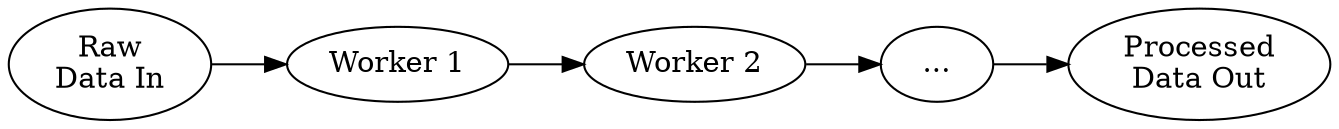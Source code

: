 
digraph {
    rankdir=LR;
    //size="8,5"
    //node [shape = square]; 2;
    //node [shape = none];

    0 [label="Raw\nData In"];
    1 [label="Worker 1"];
    2 [label="Worker 2"];
    3 [label="..."];
    4 [label="Processed\nData Out"];

    0 -> 1;
    1 -> 2;
    2 -> 3;
    3 -> 4;
}
